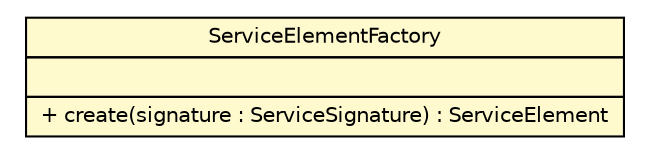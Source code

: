 #!/usr/local/bin/dot
#
# Class diagram 
# Generated by UMLGraph version R5_6 (http://www.umlgraph.org/)
#

digraph G {
	edge [fontname="Helvetica",fontsize=10,labelfontname="Helvetica",labelfontsize=10];
	node [fontname="Helvetica",fontsize=10,shape=plaintext];
	nodesep=0.25;
	ranksep=0.5;
	// sorcer.core.deploy.ServiceElementFactory
	c414552 [label=<<table title="sorcer.core.deploy.ServiceElementFactory" border="0" cellborder="1" cellspacing="0" cellpadding="2" port="p" bgcolor="lemonChiffon" href="./ServiceElementFactory.html">
		<tr><td><table border="0" cellspacing="0" cellpadding="1">
<tr><td align="center" balign="center"> ServiceElementFactory </td></tr>
		</table></td></tr>
		<tr><td><table border="0" cellspacing="0" cellpadding="1">
<tr><td align="left" balign="left">  </td></tr>
		</table></td></tr>
		<tr><td><table border="0" cellspacing="0" cellpadding="1">
<tr><td align="left" balign="left"> + create(signature : ServiceSignature) : ServiceElement </td></tr>
		</table></td></tr>
		</table>>, URL="./ServiceElementFactory.html", fontname="Helvetica", fontcolor="black", fontsize=10.0];
}

